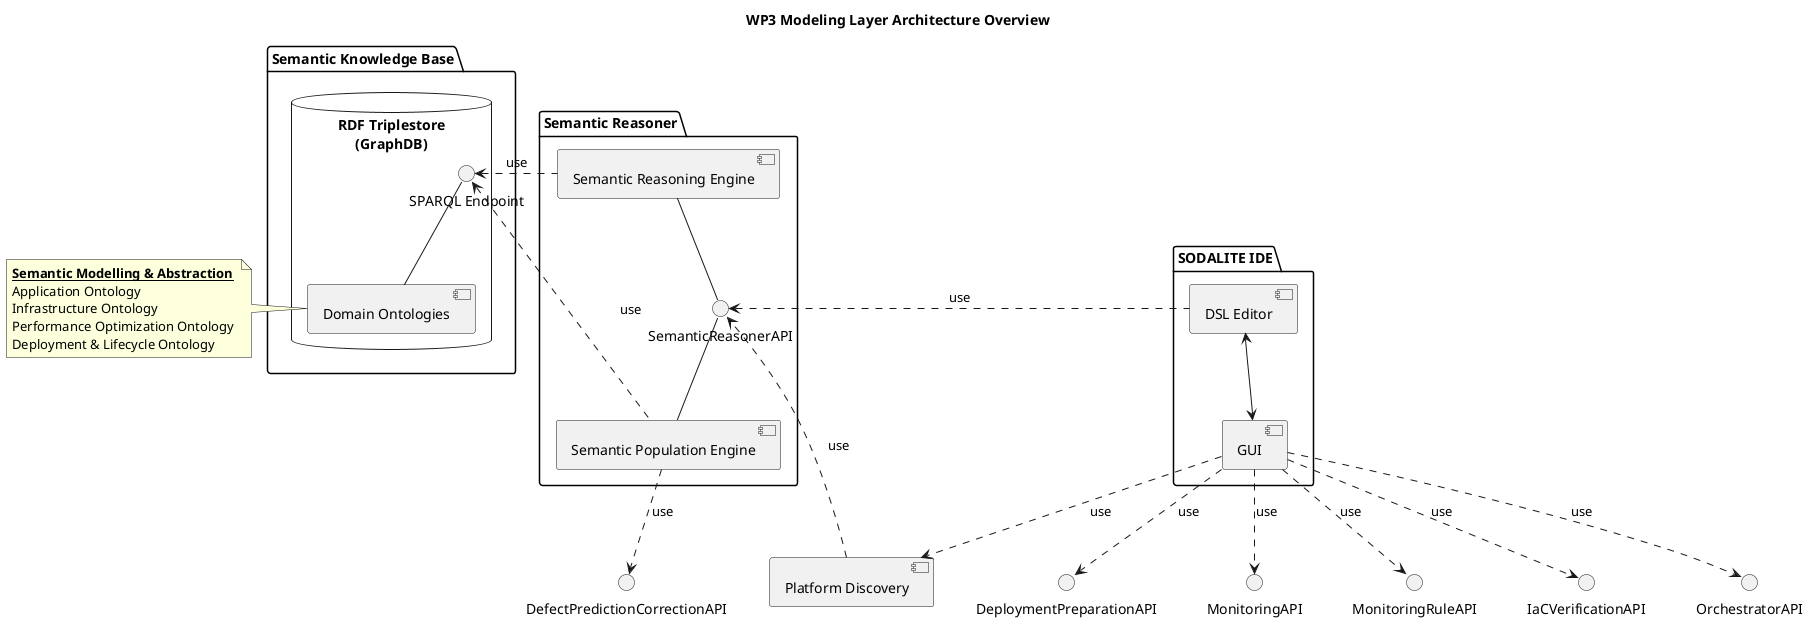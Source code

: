 @startuml

title WP3 Modeling Layer Architecture Overview

interface "DeploymentPreparationAPI" as deploymentPreparationAPI
interface "DefectPredictionCorrectionAPI" as correctionAPI
interface "MonitoringAPI" as monitoringAPI
interface "MonitoringRuleAPI" as monitoringRuleAPI
interface "IaCVerificationAPI" as iacverificationAPI
interface "OrchestratorAPI" as orchestratorAPI

component "Platform Discovery" as PDS 
package "SODALITE IDE" as IDE {
    component [DSL Editor] as ideDSLeditor
    component [GUI] as ideGUI
}

package "Semantic Reasoner" as res {
    interface "SemanticReasonerAPI" as resAPI
    component [Semantic Population Engine] as resPopulationEngine
    component [Semantic Reasoning Engine] as resReasoningEngine
}

package "Semantic Knowledge Base" as repo {
    database "RDF Triplestore\n(GraphDB)" as triplestore {
        interface "SPARQL Endpoint" as repoEndpoint
        component [Domain Ontologies] as repoOntologies
    }
}

note left of repoOntologies
   __**Semantic Modelling & Abstraction**__ 
   Application Ontology
   Infrastructure Ontology
   Performance Optimization Ontology
   Deployment & Lifecycle Ontology
end note

ideGUI ..> PDS : use
PDS ..> resAPI : use
resAPI -down- resPopulationEngine
resAPI -up- resReasoningEngine
ideDSLeditor .left.> resAPI: use
ideDSLeditor <-down-> ideGUI
repoOntologies -up- repoEndpoint
resPopulationEngine .left.> repoEndpoint: use
resReasoningEngine .left.> repoEndpoint: use
resPopulationEngine ..> correctionAPI: use
ideGUI ..> deploymentPreparationAPI : use
ideGUI ..> monitoringAPI : use
ideGUI ..> monitoringRuleAPI : use
ideGUI ..> iacverificationAPI : use
ideGUI ..> orchestratorAPI : use


@enduml